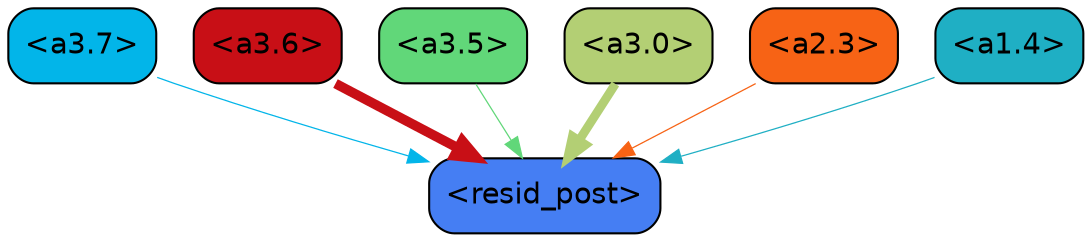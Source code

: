 strict digraph "" {
	graph [bgcolor=transparent,
		layout=dot,
		overlap=false,
		splines=true
	];
	"<a3.7>"	[color=black,
		fillcolor="#02b5e9",
		fontname=Helvetica,
		shape=box,
		style="filled, rounded"];
	"<resid_post>"	[color=black,
		fillcolor="#457ef3",
		fontname=Helvetica,
		shape=box,
		style="filled, rounded"];
	"<a3.7>" -> "<resid_post>"	[color="#02b5e9",
		penwidth=0.6];
	"<a3.6>"	[color=black,
		fillcolor="#c80f16",
		fontname=Helvetica,
		shape=box,
		style="filled, rounded"];
	"<a3.6>" -> "<resid_post>"	[color="#c80f16",
		penwidth=4.670643210411072];
	"<a3.5>"	[color=black,
		fillcolor="#61d779",
		fontname=Helvetica,
		shape=box,
		style="filled, rounded"];
	"<a3.5>" -> "<resid_post>"	[color="#61d779",
		penwidth=0.6];
	"<a3.0>"	[color=black,
		fillcolor="#b3cf74",
		fontname=Helvetica,
		shape=box,
		style="filled, rounded"];
	"<a3.0>" -> "<resid_post>"	[color="#b3cf74",
		penwidth=4.246885180473328];
	"<a2.3>"	[color=black,
		fillcolor="#f76315",
		fontname=Helvetica,
		shape=box,
		style="filled, rounded"];
	"<a2.3>" -> "<resid_post>"	[color="#f76315",
		penwidth=0.6];
	"<a1.4>"	[color=black,
		fillcolor="#1fafc4",
		fontname=Helvetica,
		shape=box,
		style="filled, rounded"];
	"<a1.4>" -> "<resid_post>"	[color="#1fafc4",
		penwidth=0.6];
}
